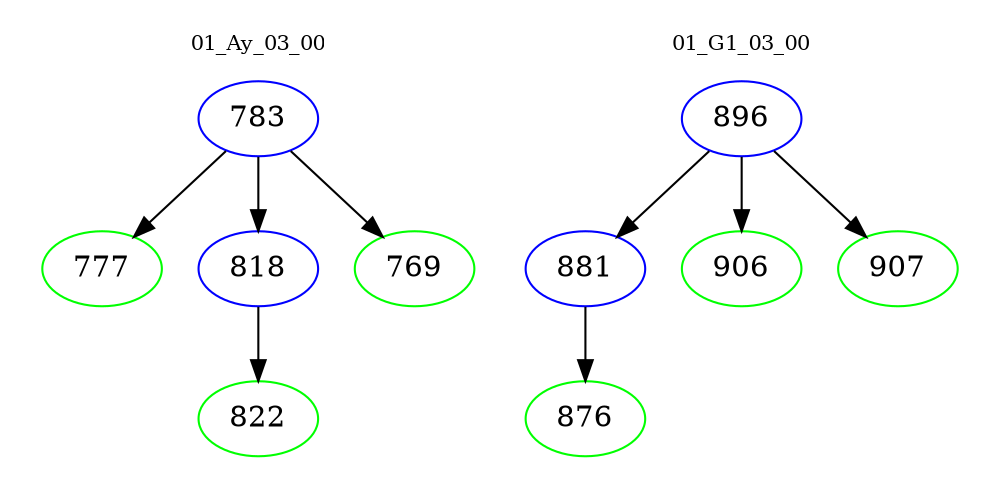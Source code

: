 digraph{
subgraph cluster_0 {
color = white
label = "01_Ay_03_00";
fontsize=10;
T0_783 [label="783", color="blue"]
T0_783 -> T0_777 [color="black"]
T0_777 [label="777", color="green"]
T0_783 -> T0_818 [color="black"]
T0_818 [label="818", color="blue"]
T0_818 -> T0_822 [color="black"]
T0_822 [label="822", color="green"]
T0_783 -> T0_769 [color="black"]
T0_769 [label="769", color="green"]
}
subgraph cluster_1 {
color = white
label = "01_G1_03_00";
fontsize=10;
T1_896 [label="896", color="blue"]
T1_896 -> T1_881 [color="black"]
T1_881 [label="881", color="blue"]
T1_881 -> T1_876 [color="black"]
T1_876 [label="876", color="green"]
T1_896 -> T1_906 [color="black"]
T1_906 [label="906", color="green"]
T1_896 -> T1_907 [color="black"]
T1_907 [label="907", color="green"]
}
}
